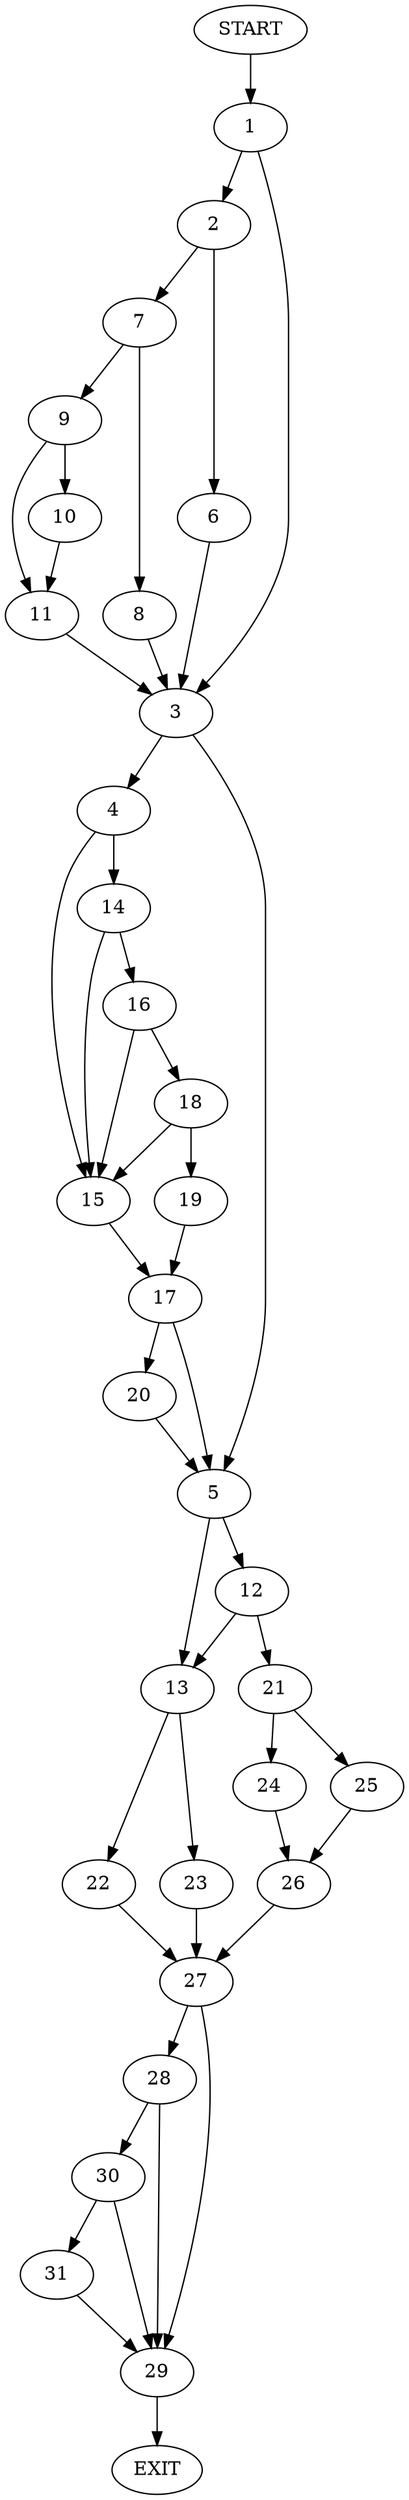 digraph {
0 [label="START"]
32 [label="EXIT"]
0 -> 1
1 -> 2
1 -> 3
3 -> 4
3 -> 5
2 -> 6
2 -> 7
7 -> 8
7 -> 9
6 -> 3
8 -> 3
9 -> 10
9 -> 11
10 -> 11
11 -> 3
5 -> 12
5 -> 13
4 -> 14
4 -> 15
14 -> 15
14 -> 16
15 -> 17
16 -> 18
16 -> 15
18 -> 19
18 -> 15
19 -> 17
17 -> 5
17 -> 20
20 -> 5
12 -> 21
12 -> 13
13 -> 22
13 -> 23
21 -> 24
21 -> 25
24 -> 26
25 -> 26
26 -> 27
27 -> 28
27 -> 29
23 -> 27
22 -> 27
28 -> 30
28 -> 29
29 -> 32
30 -> 31
30 -> 29
31 -> 29
}
